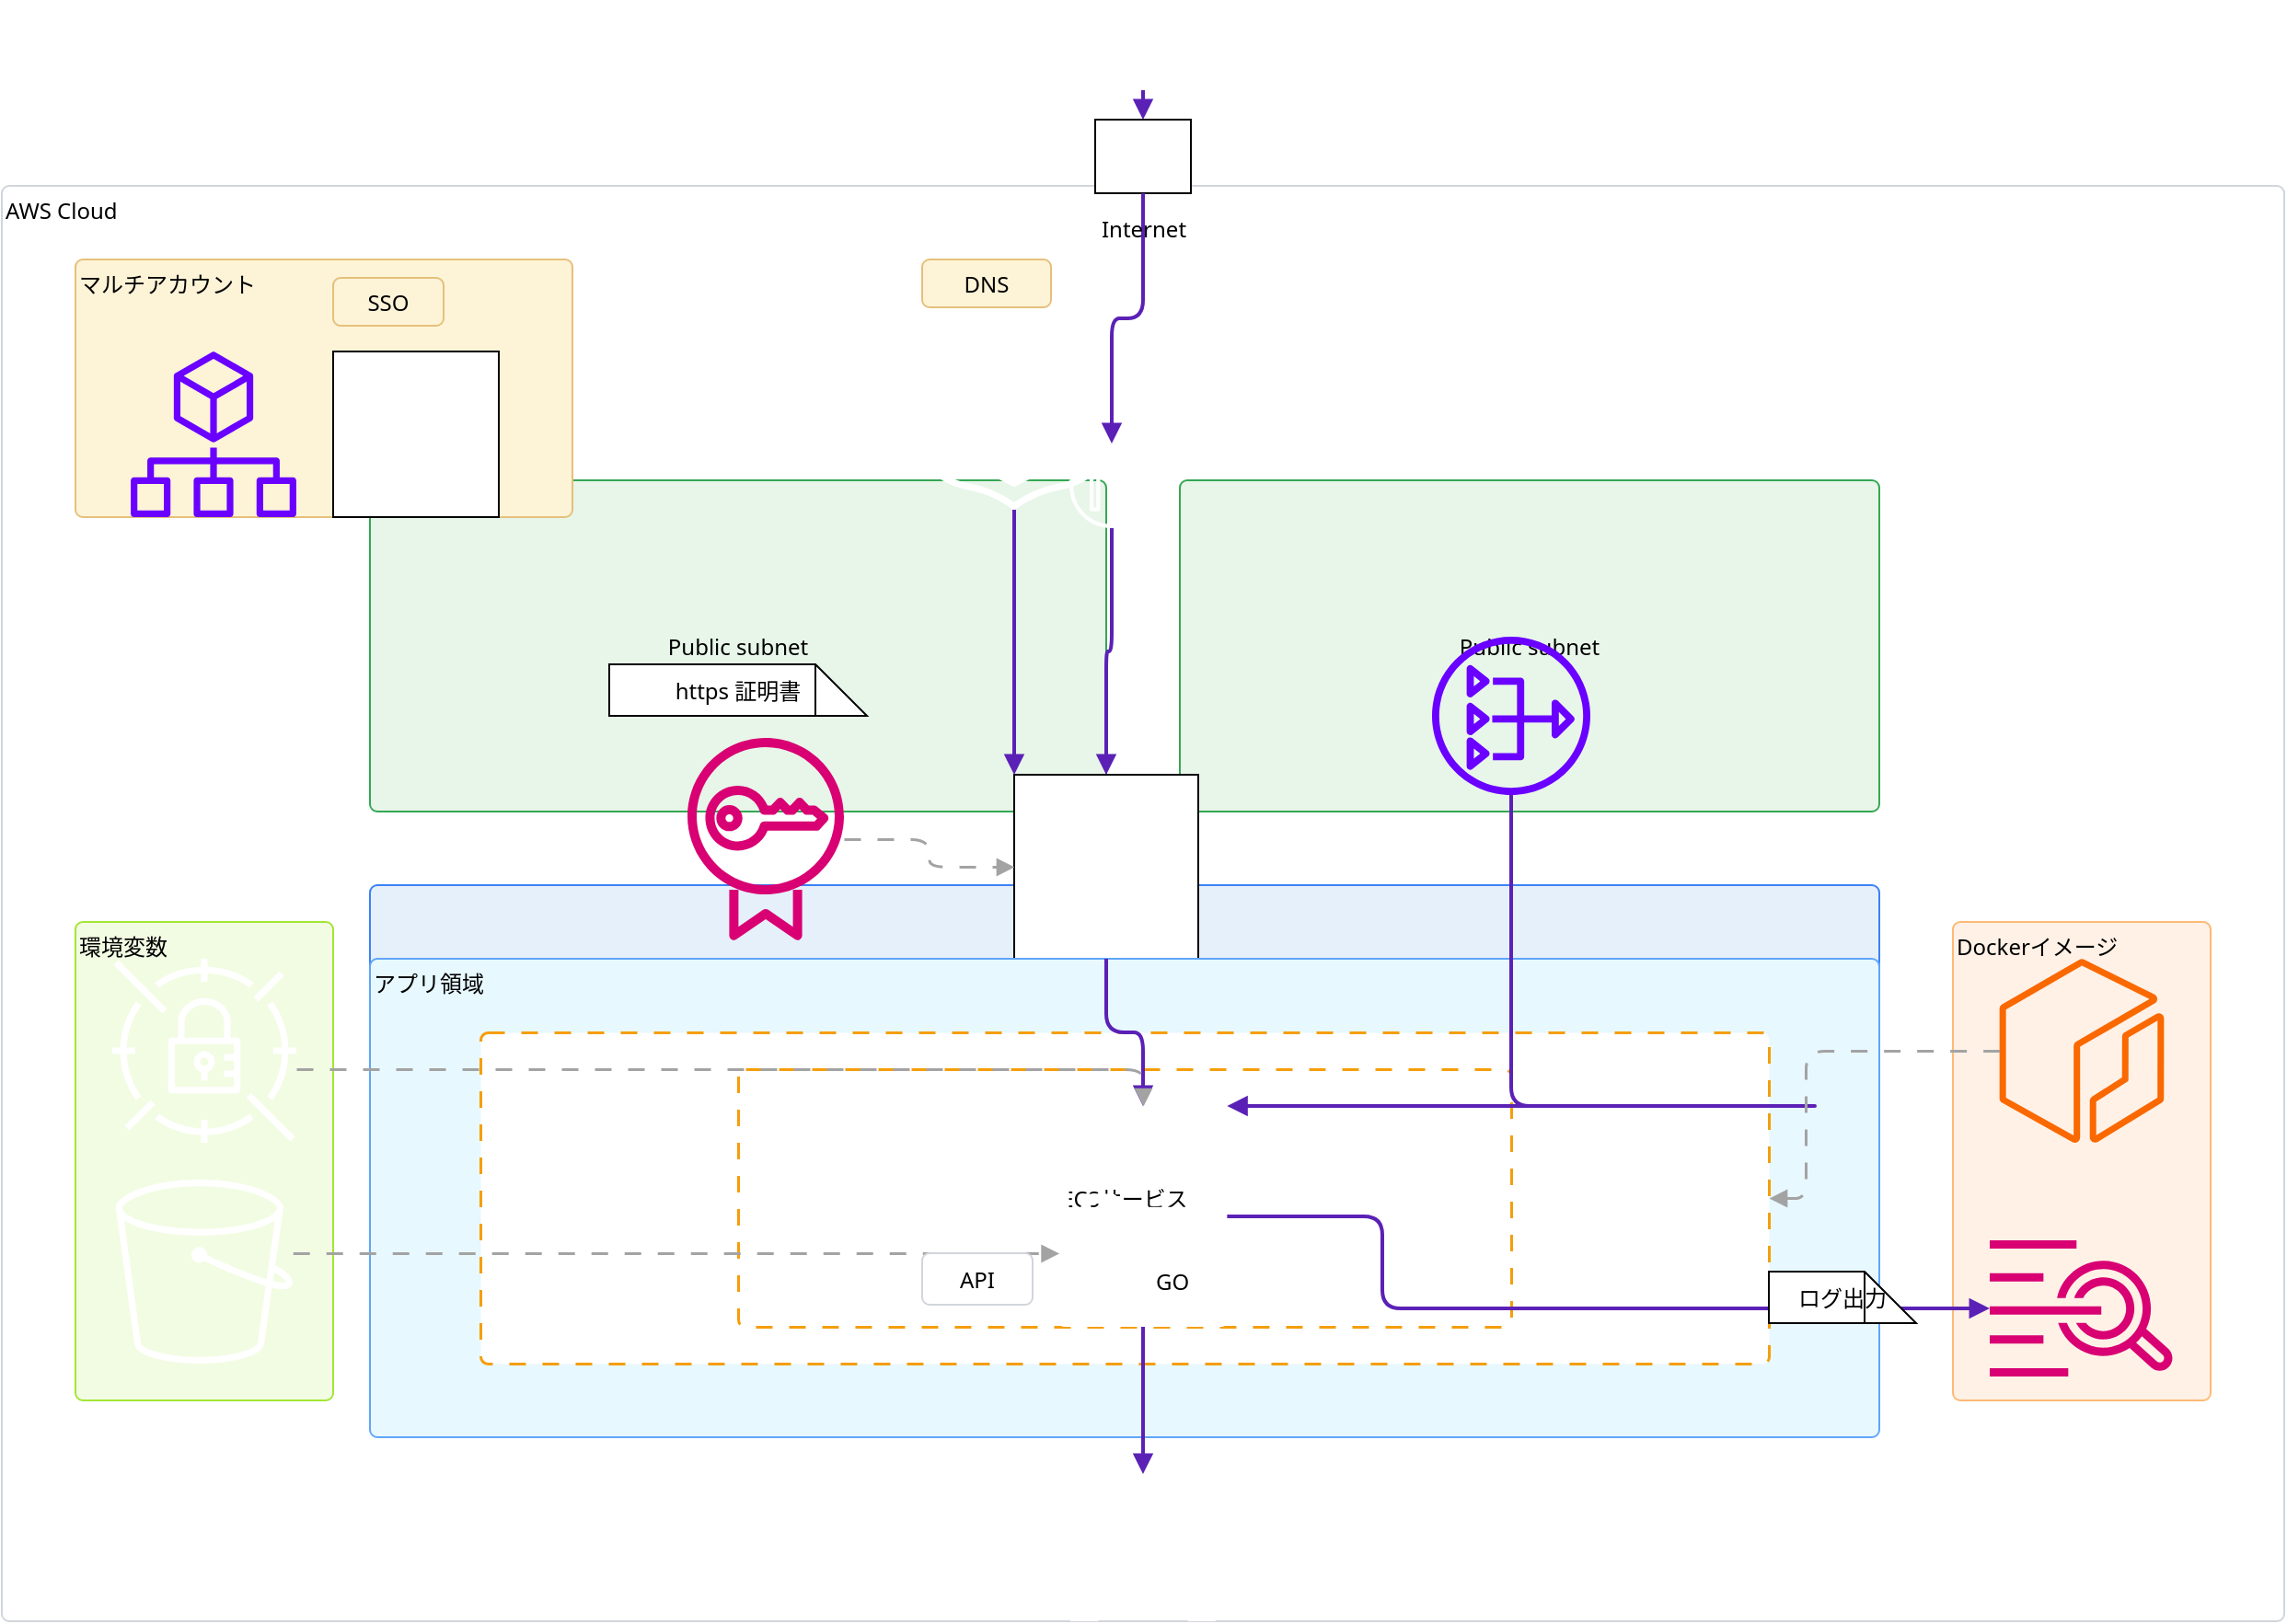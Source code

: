 <mxfile libraries="aws4" version="28.1.0">
  <diagram id="aws-ecs-arch" name="Page-1">
    <mxGraphModel dx="1116" dy="689" grid="1" gridSize="10" guides="1" tooltips="1" connect="1" arrows="1" fold="1" page="1" pageScale="1" pageWidth="1280" pageHeight="920" math="0" shadow="0">
      <root>
        <mxCell id="0" />
        <mxCell id="1" parent="0" />
        <mxCell id="layer_bg" value="bg" style="layer" parent="1" />
        <mxCell id="bg_aws_cloud" value="AWS Cloud" style="rounded=1;absoluteArcSize=1;arcSize=8;shadow=0;strokeColor=#D1D5DB;fillColor=#FFFFFF;align=left;verticalAlign=top;fontFamily=Noto Sans;fontSize=12;" parent="layer_bg" vertex="1">
          <mxGeometry x="20" y="120" width="1240" height="780" as="geometry" />
        </mxCell>
        <mxCell id="bg_user" style="shape=mxgraph.aws4.users;verticalLabelPosition=bottom;verticalAlign=top;" parent="layer_bg" vertex="1">
          <mxGeometry x="616" y="20" width="48" height="48" as="geometry" />
        </mxCell>
        <mxCell id="bg_internet" style="shape=mxgraph.aws4.internet_alt;verticalLabelPosition=bottom;verticalAlign=top;" parent="layer_bg" vertex="1">
          <mxGeometry x="614" y="84" width="52" height="40" as="geometry" />
        </mxCell>
        <mxCell id="layer_vpc" value="vpc" style="layer" parent="1" />
        <mxCell id="vpc_frame" value="VPC" style="shape=mxgraph.aws4.vpc;align=left;verticalAlign=top;fontFamily=Noto Sans;fontSize=12;" parent="layer_vpc" vertex="1">
          <mxGeometry x="200" y="260" width="860" height="560" as="geometry" />
        </mxCell>
        <mxCell id="subnet_pub_l" value="Public subnet" style="rounded=1;absoluteArcSize=1;arcSize=8;shadow=0;strokeColor=#34A853;fillColor=#E8F5E9;fontFamily=Noto Sans;fontSize=12;" parent="layer_vpc" vertex="1">
          <mxGeometry x="220" y="280" width="400" height="180" as="geometry" />
        </mxCell>
        <mxCell id="subnet_pub_r" value="Public subnet" style="rounded=1;absoluteArcSize=1;arcSize=8;shadow=0;strokeColor=#34A853;fillColor=#E8F5E9;fontFamily=Noto Sans;fontSize=12;" parent="layer_vpc" vertex="1">
          <mxGeometry x="660" y="280" width="380" height="180" as="geometry" />
        </mxCell>
        <mxCell id="subnet_pri_l" value="Private subnet" style="rounded=1;absoluteArcSize=1;arcSize=8;shadow=0;strokeColor=#3B82F6;fillColor=#E6F0FA;fontFamily=Noto Sans;fontSize=12;" parent="layer_vpc" vertex="1">
          <mxGeometry x="220" y="500" width="400" height="180" as="geometry" />
        </mxCell>
        <mxCell id="subnet_pri_r" value="Private subnet" style="rounded=1;absoluteArcSize=1;arcSize=8;shadow=0;strokeColor=#3B82F6;fillColor=#E6F0FA;fontFamily=Noto Sans;fontSize=12;" parent="layer_vpc" vertex="1">
          <mxGeometry x="660" y="500" width="380" height="180" as="geometry" />
        </mxCell>
        <mxCell id="layer_infra" value="infra" style="layer" parent="1" />
        <mxCell id="infra_route53" style="shape=mxgraph.aws4.route_53;" parent="layer_infra" vertex="1">
          <mxGeometry x="520" y="196" width="100" height="100" as="geometry" />
        </mxCell>
        <mxCell id="infra_igw" style="shape=mxgraph.aws4.internet_gateway;" parent="layer_infra" vertex="1">
          <mxGeometry x="600" y="260" width="46" height="46" as="geometry" />
        </mxCell>
        <mxCell id="infra_natgw" style="shape=mxgraph.aws4.nat_gateway;fillColor=#6a00ff;fontColor=#ffffff;strokeColor=#3700CC;" parent="layer_infra" vertex="1">
          <mxGeometry x="797" y="365" width="86" height="86" as="geometry" />
        </mxCell>
        <mxCell id="infra_alb" style="shape=mxgraph.aws4.alb;" parent="layer_infra" vertex="1">
          <mxGeometry x="570" y="440" width="100" height="100" as="geometry" />
        </mxCell>
        <mxCell id="infra_acm" style="shape=mxgraph.aws4.certificate_manager;fillColor=#d80073;strokeColor=#A50040;fontColor=#ffffff;" parent="layer_infra" vertex="1">
          <mxGeometry x="380" y="420" width="110" height="110" as="geometry" />
        </mxCell>
        <mxCell id="layer_ecs" value="ecs" style="layer" parent="1" />
        <mxCell id="ecs_app_area" value="アプリ領域" style="rounded=1;absoluteArcSize=1;arcSize=8;shadow=0;strokeColor=#60A5FA;fillColor=#E7F8FF;fontFamily=Noto Sans;fontSize=12;align=left;verticalAlign=top;" parent="layer_ecs" vertex="1">
          <mxGeometry x="220" y="540" width="820" height="260" as="geometry" />
        </mxCell>
        <mxCell id="ecs_cluster" value="ECSクラスター" style="rounded=1;absoluteArcSize=1;arcSize=8;shadow=0;dashed=1;dashPattern=6 6;strokeColor=#F59E0B;strokeWidth=1.5;fontFamily=Noto Sans;fontSize=12;" parent="layer_ecs" vertex="1">
          <mxGeometry x="280" y="580" width="700" height="180" as="geometry" />
        </mxCell>
        <mxCell id="ecs_service" value="ECSサービス" style="rounded=1;absoluteArcSize=1;arcSize=8;shadow=0;dashed=1;dashPattern=6 6;strokeColor=#F59E0B;strokeWidth=1.5;fontFamily=Noto Sans;fontSize=12;" parent="layer_ecs" vertex="1">
          <mxGeometry x="420" y="600" width="420" height="140" as="geometry" />
        </mxCell>
        <mxCell id="ecs_task" style="shape=mxgraph.aws4.ecs_task;" parent="layer_ecs" vertex="1">
          <mxGeometry x="590" y="620" width="100" height="120" as="geometry" />
        </mxCell>
        <mxCell id="db_rds" style="shape=mxgraph.aws4.rds;" parent="layer_ecs" vertex="1">
          <mxGeometry x="600" y="820" width="80" height="80" as="geometry" />
        </mxCell>
        <mxCell id="layer_side" value="sidepanels" style="layer" parent="1" />
        <mxCell id="side_multi_outer" value="マルチアカウント" style="rounded=1;absoluteArcSize=1;arcSize=8;shadow=0;strokeColor=#E5C07B;fillColor=#FDF3D7;align=left;verticalAlign=top;fontFamily=Noto Sans;fontSize=12;" parent="layer_side" vertex="1">
          <mxGeometry x="60" y="160" width="270" height="140" as="geometry" />
        </mxCell>
        <mxCell id="side_sso_label" value="SSO" style="rounded=1;absoluteArcSize=1;arcSize=8;shadow=0;strokeColor=#E5C07B;fillColor=#FDF3D7;align=center;verticalAlign=middle;fontFamily=Noto Sans;fontSize=12;" parent="layer_side" vertex="1">
          <mxGeometry x="200" y="170" width="60" height="26" as="geometry" />
        </mxCell>
        <mxCell id="icon_org" style="shape=mxgraph.aws4.organizations;fillColor=#6a00ff;fontColor=#ffffff;strokeColor=#3700CC;" parent="layer_side" vertex="1">
          <mxGeometry x="90" y="210" width="90" height="90" as="geometry" />
        </mxCell>
        <mxCell id="icon_identity" style="shape=mxgraph.aws4.identity_center;" parent="layer_side" vertex="1">
          <mxGeometry x="200" y="210" width="90" height="90" as="geometry" />
        </mxCell>
        <mxCell id="side_dns_label" value="DNS" style="rounded=1;absoluteArcSize=1;arcSize=8;shadow=0;strokeColor=#E5C07B;fillColor=#FDF3D7;align=center;verticalAlign=middle;fontFamily=Noto Sans;fontSize=12;" parent="layer_side" vertex="1">
          <mxGeometry x="520" y="160" width="70" height="26" as="geometry" />
        </mxCell>
        <mxCell id="side_env_outer" value="環境変数" style="rounded=1;absoluteArcSize=1;arcSize=8;shadow=0;strokeColor=#A3E635;fillColor=#F2FCE3;align=left;verticalAlign=top;fontFamily=Noto Sans;fontSize=12;" parent="layer_side" vertex="1">
          <mxGeometry x="60" y="520" width="140" height="260" as="geometry" />
        </mxCell>
        <mxCell id="icon_secrets" style="shape=mxgraph.aws4.secrets_manager;" parent="layer_side" vertex="1">
          <mxGeometry x="80" y="540" width="100" height="100" as="geometry" />
        </mxCell>
        <mxCell id="icon_s3" style="shape=mxgraph.aws4.s3;" parent="layer_side" vertex="1">
          <mxGeometry x="80" y="660" width="100" height="100" as="geometry" />
        </mxCell>
        <mxCell id="side_docker_outer" value="Dockerイメージ" style="rounded=1;absoluteArcSize=1;arcSize=8;shadow=0;strokeColor=#FDBA74;fillColor=#FFF1E6;align=left;verticalAlign=top;fontFamily=Noto Sans;fontSize=12;" parent="layer_side" vertex="1">
          <mxGeometry x="1080" y="520" width="140" height="260" as="geometry" />
        </mxCell>
        <mxCell id="icon_ecr" style="shape=mxgraph.aws4.ecr;fillColor=#fa6800;fontColor=#000000;strokeColor=#C73500;" parent="layer_side" vertex="1">
          <mxGeometry x="1100" y="540" width="100" height="100" as="geometry" />
        </mxCell>
        <mxCell id="icon_cwlogs" style="shape=mxgraph.aws4.cloudwatch_logs;fillColor=#d80073;fontColor=#ffffff;strokeColor=#A50040;" parent="layer_side" vertex="1">
          <mxGeometry x="1100" y="680" width="100" height="100" as="geometry" />
        </mxCell>
        <mxCell id="layer_flows" value="flows" style="layer" parent="1" />
        <mxCell id="flow1" style="edgeStyle=orthogonalEdgeStyle;rounded=1;endArrow=block;endFill=1;strokeColor=#5B21B6;strokeWidth=2;" parent="layer_flows" source="bg_user" target="bg_internet" edge="1">
          <mxGeometry relative="1" as="geometry" />
        </mxCell>
        <mxCell id="flow2" style="edgeStyle=orthogonalEdgeStyle;rounded=1;endArrow=block;endFill=1;strokeColor=#5B21B6;strokeWidth=2;" parent="layer_flows" source="bg_internet" target="infra_igw" edge="1">
          <mxGeometry relative="1" as="geometry" />
        </mxCell>
        <mxCell id="flow3" style="edgeStyle=orthogonalEdgeStyle;rounded=1;endArrow=block;endFill=1;strokeColor=#5B21B6;strokeWidth=2;" parent="layer_flows" source="infra_igw" target="infra_alb" edge="1">
          <mxGeometry relative="1" as="geometry" />
        </mxCell>
        <mxCell id="flow4" style="edgeStyle=orthogonalEdgeStyle;rounded=1;dashed=1;dashPattern=6 6;endArrow=block;endFill=1;strokeColor=#A3A3A3;strokeWidth=1.5;" parent="layer_flows" source="infra_acm" target="infra_alb" edge="1">
          <mxGeometry relative="1" as="geometry" />
        </mxCell>
        <mxCell id="flow5" style="edgeStyle=orthogonalEdgeStyle;rounded=1;endArrow=block;endFill=1;strokeColor=#5B21B6;strokeWidth=2;" parent="layer_flows" source="infra_alb" target="ecs_task" edge="1">
          <mxGeometry relative="1" as="geometry" />
        </mxCell>
        <mxCell id="flow6" style="edgeStyle=orthogonalEdgeStyle;rounded=1;endArrow=block;endFill=1;strokeColor=#5B21B6;strokeWidth=2;" parent="layer_flows" source="infra_natgw" target="ecs_task" edge="1">
          <mxGeometry relative="1" as="geometry">
            <Array as="points">
              <mxPoint x="1010" y="620" />
              <mxPoint x="720" y="620" />
            </Array>
          </mxGeometry>
        </mxCell>
        <mxCell id="flow7" style="edgeStyle=orthogonalEdgeStyle;rounded=1;endArrow=block;endFill=1;strokeColor=#5B21B6;strokeWidth=2;" parent="layer_flows" source="ecs_task" target="db_rds" edge="1">
          <mxGeometry relative="1" as="geometry" />
        </mxCell>
        <mxCell id="flow8" style="edgeStyle=orthogonalEdgeStyle;rounded=1;dashed=1;dashPattern=6 6;endArrow=block;endFill=1;strokeColor=#A3A3A3;strokeWidth=1.5;" parent="layer_flows" source="icon_secrets" target="ecs_task" edge="1">
          <mxGeometry relative="1" as="geometry">
            <Array as="points">
              <mxPoint x="200" y="600" />
              <mxPoint x="540" y="600" />
            </Array>
          </mxGeometry>
        </mxCell>
        <mxCell id="flow9" style="edgeStyle=orthogonalEdgeStyle;rounded=1;dashed=1;dashPattern=6 6;endArrow=block;endFill=1;strokeColor=#A3A3A3;strokeWidth=1.5;" parent="layer_flows" source="icon_s3" target="ecs_task" edge="1">
          <mxGeometry relative="1" as="geometry">
            <Array as="points">
              <mxPoint x="200" y="700" />
              <mxPoint x="540" y="700" />
            </Array>
          </mxGeometry>
        </mxCell>
        <mxCell id="flow10" style="edgeStyle=orthogonalEdgeStyle;rounded=1;dashed=1;dashPattern=6 6;endArrow=block;endFill=1;strokeColor=#A3A3A3;strokeWidth=1.5;" parent="layer_flows" source="icon_ecr" target="ecs_cluster" edge="1">
          <mxGeometry relative="1" as="geometry">
            <Array as="points">
              <mxPoint x="1000" y="590" />
            </Array>
          </mxGeometry>
        </mxCell>
        <mxCell id="flow11" style="edgeStyle=orthogonalEdgeStyle;rounded=1;endArrow=block;endFill=1;strokeColor=#5B21B6;strokeWidth=2;" parent="layer_flows" source="ecs_task" target="icon_cwlogs" edge="1">
          <mxGeometry relative="1" as="geometry">
            <Array as="points">
              <mxPoint x="770" y="680" />
              <mxPoint x="1100" y="730" />
            </Array>
          </mxGeometry>
        </mxCell>
        <mxCell id="flow12" style="edgeStyle=orthogonalEdgeStyle;rounded=1;endArrow=block;endFill=1;strokeColor=#5B21B6;strokeWidth=2;" parent="layer_flows" source="infra_route53" target="infra_alb" edge="1">
          <mxGeometry relative="1" as="geometry">
            <Array as="points">
              <mxPoint x="570" y="300" />
              <mxPoint x="570" y="440" />
            </Array>
          </mxGeometry>
        </mxCell>
        <mxCell id="layer_labels" value="labels" style="layer" parent="1" />
        <mxCell id="label_internet" value="Internet" style="text;html=1;strokeColor=none;fillColor=none;align=center;verticalAlign=top;fontFamily=Noto Sans;fontSize=12;" parent="layer_labels" vertex="1">
          <mxGeometry x="614" y="130" width="52" height="20" as="geometry" />
        </mxCell>
        <mxCell id="label_acm_note" value="https 証明書" style="shape=note;rounded=1;absoluteArcSize=1;arcSize=8;fontFamily=Noto Sans;fontSize=12;" parent="layer_labels" vertex="1">
          <mxGeometry x="350" y="380" width="140" height="28" as="geometry" />
        </mxCell>
        <mxCell id="label_api" value="API" style="rounded=1;absoluteArcSize=1;arcSize=8;shadow=0;strokeColor=#D1D5DB;fillColor=#FFFFFF;align=center;verticalAlign=middle;fontFamily=Noto Sans;fontSize=12;" parent="layer_labels" vertex="1">
          <mxGeometry x="520" y="700" width="60" height="28" as="geometry" />
        </mxCell>
        <mxCell id="label_go" value="GO" style="text;html=1;strokeColor=none;fillColor=none;align=left;verticalAlign=middle;fontFamily=Noto Sans;fontSize=12;" parent="layer_labels" vertex="1">
          <mxGeometry x="645" y="705" width="60" height="22" as="geometry" />
        </mxCell>
        <mxCell id="label_logs_note" value="ログ出力" style="shape=note;rounded=1;absoluteArcSize=1;arcSize=8;fontFamily=Noto Sans;fontSize=12;" parent="layer_labels" vertex="1">
          <mxGeometry x="980" y="710" width="80" height="28" as="geometry" />
        </mxCell>
      </root>
    </mxGraphModel>
  </diagram>
</mxfile>
